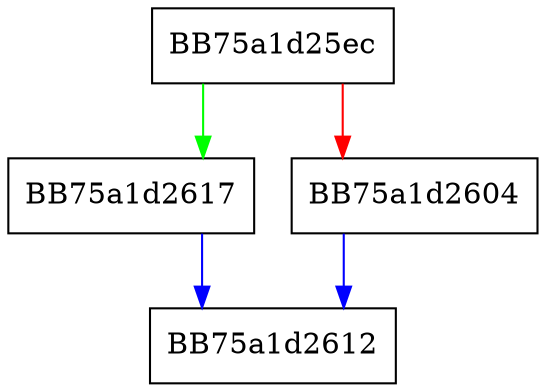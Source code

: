 digraph push {
  node [shape="box"];
  graph [splines=ortho];
  BB75a1d25ec -> BB75a1d2617 [color="green"];
  BB75a1d25ec -> BB75a1d2604 [color="red"];
  BB75a1d2604 -> BB75a1d2612 [color="blue"];
  BB75a1d2617 -> BB75a1d2612 [color="blue"];
}